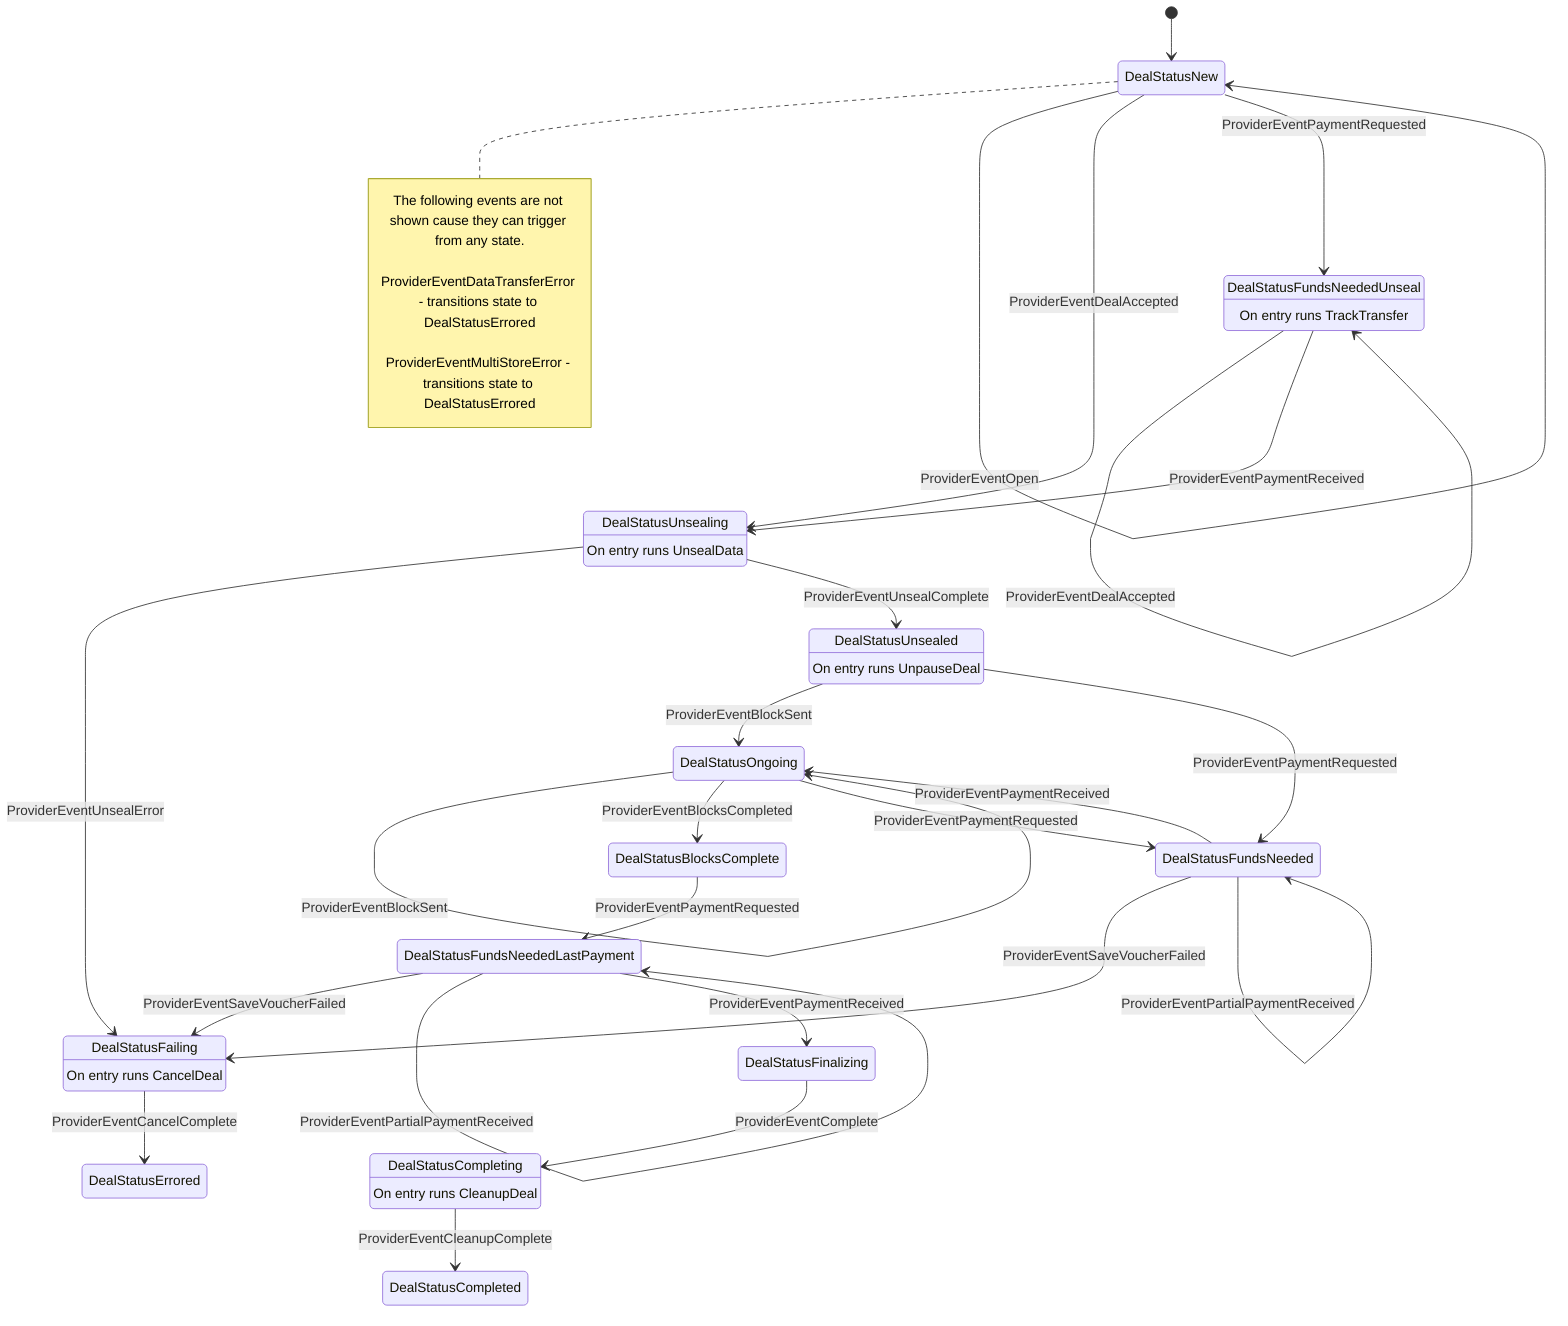 stateDiagram-v2
	state "DealStatusNew" as 0
	state "DealStatusUnsealing" as 1
	state "DealStatusUnsealed" as 2
	state "DealStatusFundsNeededUnseal" as 7
	state "DealStatusFailing" as 8
	state "DealStatusFundsNeeded" as 10
	state "DealStatusOngoing" as 13
	state "DealStatusFundsNeededLastPayment" as 14
	state "DealStatusCompleted" as 15
	state "DealStatusErrored" as 17
	state "DealStatusBlocksComplete" as 18
	state "DealStatusFinalizing" as 19
	state "DealStatusCompleting" as 20
	1 : On entry runs UnsealData
	2 : On entry runs UnpauseDeal
	7 : On entry runs TrackTransfer
	8 : On entry runs CancelDeal
	20 : On entry runs CleanupDeal
	[*] --> 0
	note right of 0
		The following events are not shown cause they can trigger from any state.

		ProviderEventDataTransferError - transitions state to DealStatusErrored
		ProviderEventMultiStoreError - transitions state to DealStatusErrored
	end note
	0 --> 0 : ProviderEventOpen
	0 --> 1 : ProviderEventDealAccepted
	7 --> 7 : ProviderEventDealAccepted
	1 --> 8 : ProviderEventUnsealError
	1 --> 2 : ProviderEventUnsealComplete
	2 --> 13 : ProviderEventBlockSent
	13 --> 13 : ProviderEventBlockSent
	13 --> 18 : ProviderEventBlocksCompleted
	0 --> 7 : ProviderEventPaymentRequested
	2 --> 10 : ProviderEventPaymentRequested
	13 --> 10 : ProviderEventPaymentRequested
	18 --> 14 : ProviderEventPaymentRequested
	10 --> 8 : ProviderEventSaveVoucherFailed
	14 --> 8 : ProviderEventSaveVoucherFailed
	10 --> 10 : ProviderEventPartialPaymentReceived
	14 --> 14 : ProviderEventPartialPaymentReceived
	7 --> 1 : ProviderEventPaymentReceived
	10 --> 13 : ProviderEventPaymentReceived
	14 --> 19 : ProviderEventPaymentReceived
	19 --> 20 : ProviderEventComplete
	20 --> 15 : ProviderEventCleanupComplete
	8 --> 17 : ProviderEventCancelComplete
